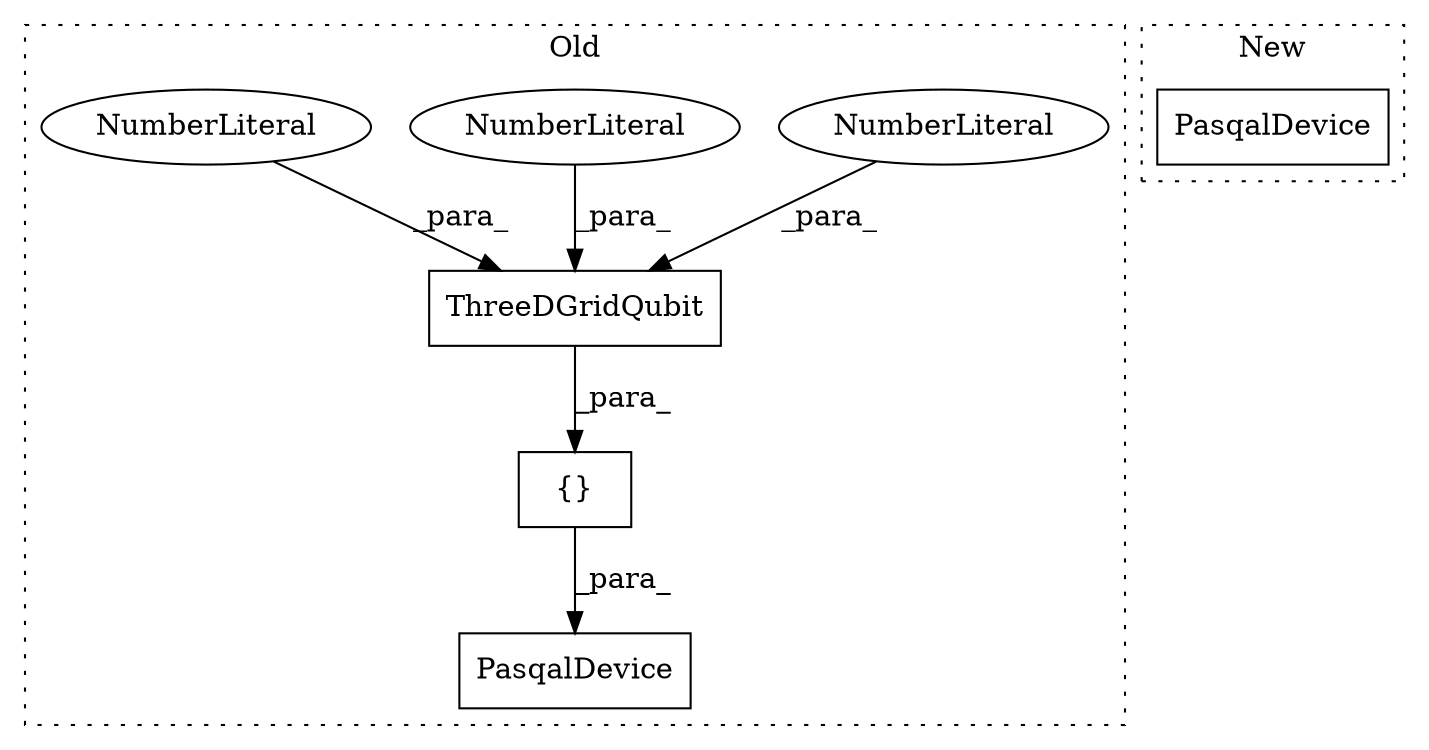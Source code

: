 digraph G {
subgraph cluster0 {
1 [label="PasqalDevice" a="32" s="5344,5392" l="13,1" shape="box"];
3 [label="{}" a="4" s="5368,5391" l="1,1" shape="box"];
4 [label="ThreeDGridQubit" a="32" s="5369,5390" l="16,1" shape="box"];
5 [label="NumberLiteral" a="34" s="5387" l="1" shape="ellipse"];
6 [label="NumberLiteral" a="34" s="5385" l="1" shape="ellipse"];
7 [label="NumberLiteral" a="34" s="5389" l="1" shape="ellipse"];
label = "Old";
style="dotted";
}
subgraph cluster1 {
2 [label="PasqalDevice" a="32" s="3290,3335" l="13,1" shape="box"];
label = "New";
style="dotted";
}
3 -> 1 [label="_para_"];
4 -> 3 [label="_para_"];
5 -> 4 [label="_para_"];
6 -> 4 [label="_para_"];
7 -> 4 [label="_para_"];
}